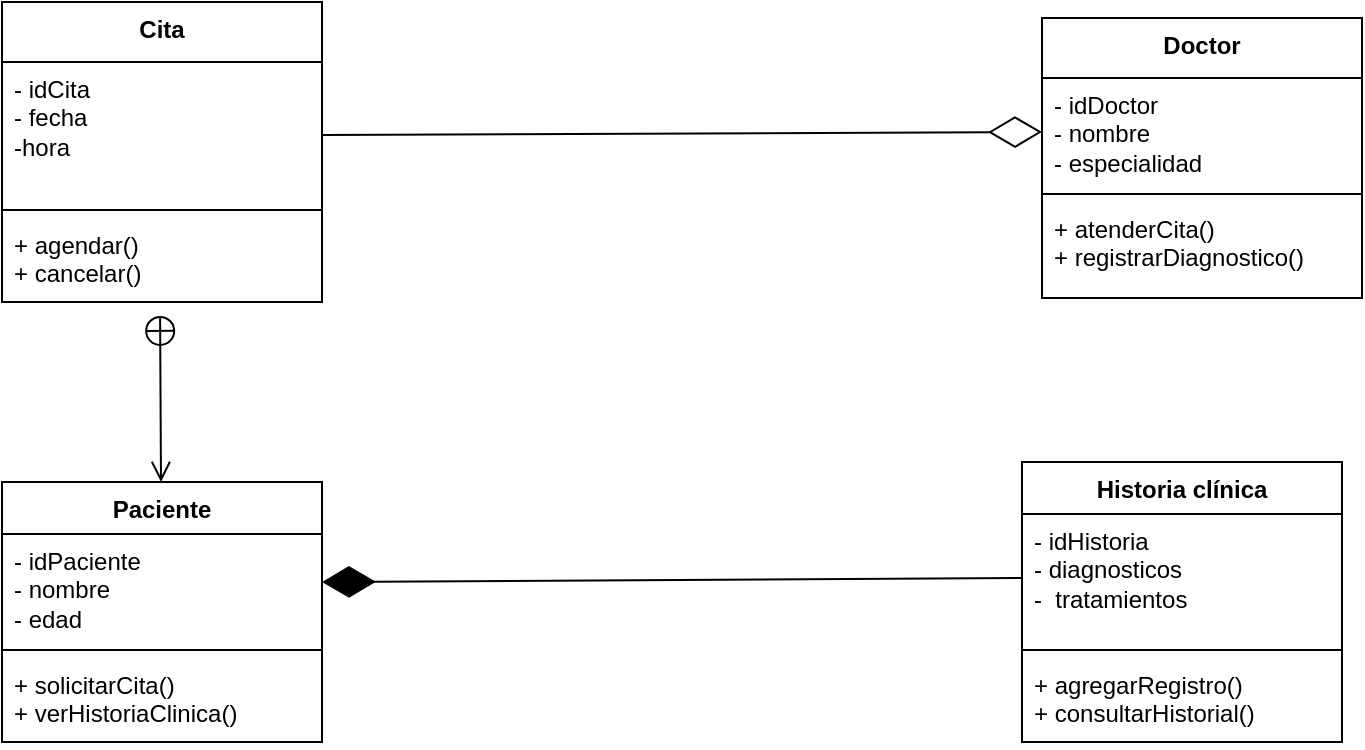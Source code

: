 <mxfile version="28.1.1">
  <diagram name="Página-1" id="mvyDUlN-5cX_TWssloIU">
    <mxGraphModel dx="1025" dy="431" grid="1" gridSize="10" guides="1" tooltips="1" connect="1" arrows="1" fold="1" page="1" pageScale="1" pageWidth="827" pageHeight="1169" math="0" shadow="0">
      <root>
        <mxCell id="0" />
        <mxCell id="1" parent="0" />
        <mxCell id="O8-moAKnwsxe_i0aEWhu-2" value="Doctor" style="swimlane;fontStyle=1;align=center;verticalAlign=top;childLayout=stackLayout;horizontal=1;startSize=30;horizontalStack=0;resizeParent=1;resizeParentMax=0;resizeLast=0;collapsible=1;marginBottom=0;whiteSpace=wrap;html=1;" vertex="1" parent="1">
          <mxGeometry x="580" y="78" width="160" height="140" as="geometry" />
        </mxCell>
        <mxCell id="O8-moAKnwsxe_i0aEWhu-3" value="- idDoctor&lt;div&gt;- nombre&lt;/div&gt;&lt;div&gt;- especialidad&lt;/div&gt;" style="text;strokeColor=none;fillColor=none;align=left;verticalAlign=top;spacingLeft=4;spacingRight=4;overflow=hidden;rotatable=0;points=[[0,0.5],[1,0.5]];portConstraint=eastwest;whiteSpace=wrap;html=1;" vertex="1" parent="O8-moAKnwsxe_i0aEWhu-2">
          <mxGeometry y="30" width="160" height="54" as="geometry" />
        </mxCell>
        <mxCell id="O8-moAKnwsxe_i0aEWhu-4" value="" style="line;strokeWidth=1;fillColor=none;align=left;verticalAlign=middle;spacingTop=-1;spacingLeft=3;spacingRight=3;rotatable=0;labelPosition=right;points=[];portConstraint=eastwest;strokeColor=inherit;" vertex="1" parent="O8-moAKnwsxe_i0aEWhu-2">
          <mxGeometry y="84" width="160" height="8" as="geometry" />
        </mxCell>
        <mxCell id="O8-moAKnwsxe_i0aEWhu-5" value="+ atenderCita()&lt;div&gt;+ registrarDiagnostico()&lt;/div&gt;" style="text;strokeColor=none;fillColor=none;align=left;verticalAlign=top;spacingLeft=4;spacingRight=4;overflow=hidden;rotatable=0;points=[[0,0.5],[1,0.5]];portConstraint=eastwest;whiteSpace=wrap;html=1;" vertex="1" parent="O8-moAKnwsxe_i0aEWhu-2">
          <mxGeometry y="92" width="160" height="48" as="geometry" />
        </mxCell>
        <mxCell id="O8-moAKnwsxe_i0aEWhu-6" value="Cita" style="swimlane;fontStyle=1;align=center;verticalAlign=top;childLayout=stackLayout;horizontal=1;startSize=30;horizontalStack=0;resizeParent=1;resizeParentMax=0;resizeLast=0;collapsible=1;marginBottom=0;whiteSpace=wrap;html=1;" vertex="1" parent="1">
          <mxGeometry x="60" y="70" width="160" height="150" as="geometry">
            <mxRectangle x="240" y="130" width="70" height="30" as="alternateBounds" />
          </mxGeometry>
        </mxCell>
        <mxCell id="O8-moAKnwsxe_i0aEWhu-7" value="- idCita&lt;div&gt;&lt;span style=&quot;background-color: transparent; color: light-dark(rgb(0, 0, 0), rgb(255, 255, 255));&quot;&gt;- fecha&amp;nbsp;&lt;/span&gt;&lt;/div&gt;&lt;div&gt;&lt;span style=&quot;background-color: transparent; color: light-dark(rgb(0, 0, 0), rgb(255, 255, 255));&quot;&gt;-hora&lt;/span&gt;&lt;/div&gt;" style="text;strokeColor=none;fillColor=none;align=left;verticalAlign=top;spacingLeft=4;spacingRight=4;overflow=hidden;rotatable=0;points=[[0,0.5],[1,0.5]];portConstraint=eastwest;whiteSpace=wrap;html=1;" vertex="1" parent="O8-moAKnwsxe_i0aEWhu-6">
          <mxGeometry y="30" width="160" height="70" as="geometry" />
        </mxCell>
        <mxCell id="O8-moAKnwsxe_i0aEWhu-8" value="" style="line;strokeWidth=1;fillColor=none;align=left;verticalAlign=middle;spacingTop=-1;spacingLeft=3;spacingRight=3;rotatable=0;labelPosition=right;points=[];portConstraint=eastwest;strokeColor=inherit;" vertex="1" parent="O8-moAKnwsxe_i0aEWhu-6">
          <mxGeometry y="100" width="160" height="8" as="geometry" />
        </mxCell>
        <mxCell id="O8-moAKnwsxe_i0aEWhu-9" value="+ agendar()&amp;nbsp;&lt;div&gt;+ cancelar()&lt;div&gt;&lt;br&gt;&lt;/div&gt;&lt;/div&gt;" style="text;strokeColor=none;fillColor=none;align=left;verticalAlign=top;spacingLeft=4;spacingRight=4;overflow=hidden;rotatable=0;points=[[0,0.5],[1,0.5]];portConstraint=eastwest;whiteSpace=wrap;html=1;" vertex="1" parent="O8-moAKnwsxe_i0aEWhu-6">
          <mxGeometry y="108" width="160" height="42" as="geometry" />
        </mxCell>
        <mxCell id="O8-moAKnwsxe_i0aEWhu-10" value="Paciente" style="swimlane;fontStyle=1;align=center;verticalAlign=top;childLayout=stackLayout;horizontal=1;startSize=26;horizontalStack=0;resizeParent=1;resizeParentMax=0;resizeLast=0;collapsible=1;marginBottom=0;whiteSpace=wrap;html=1;" vertex="1" parent="1">
          <mxGeometry x="60" y="310" width="160" height="130" as="geometry" />
        </mxCell>
        <mxCell id="O8-moAKnwsxe_i0aEWhu-11" value="- idPaciente&lt;div&gt;- nombre&lt;/div&gt;&lt;div&gt;- edad&lt;/div&gt;" style="text;strokeColor=none;fillColor=none;align=left;verticalAlign=top;spacingLeft=4;spacingRight=4;overflow=hidden;rotatable=0;points=[[0,0.5],[1,0.5]];portConstraint=eastwest;whiteSpace=wrap;html=1;" vertex="1" parent="O8-moAKnwsxe_i0aEWhu-10">
          <mxGeometry y="26" width="160" height="54" as="geometry" />
        </mxCell>
        <mxCell id="O8-moAKnwsxe_i0aEWhu-12" value="" style="line;strokeWidth=1;fillColor=none;align=left;verticalAlign=middle;spacingTop=-1;spacingLeft=3;spacingRight=3;rotatable=0;labelPosition=right;points=[];portConstraint=eastwest;strokeColor=inherit;" vertex="1" parent="O8-moAKnwsxe_i0aEWhu-10">
          <mxGeometry y="80" width="160" height="8" as="geometry" />
        </mxCell>
        <mxCell id="O8-moAKnwsxe_i0aEWhu-13" value="+ solicitarCita()&amp;nbsp;&lt;div&gt;+ verHistoriaClinica()&lt;/div&gt;" style="text;strokeColor=none;fillColor=none;align=left;verticalAlign=top;spacingLeft=4;spacingRight=4;overflow=hidden;rotatable=0;points=[[0,0.5],[1,0.5]];portConstraint=eastwest;whiteSpace=wrap;html=1;" vertex="1" parent="O8-moAKnwsxe_i0aEWhu-10">
          <mxGeometry y="88" width="160" height="42" as="geometry" />
        </mxCell>
        <mxCell id="O8-moAKnwsxe_i0aEWhu-14" value="Historia clínica" style="swimlane;fontStyle=1;align=center;verticalAlign=top;childLayout=stackLayout;horizontal=1;startSize=26;horizontalStack=0;resizeParent=1;resizeParentMax=0;resizeLast=0;collapsible=1;marginBottom=0;whiteSpace=wrap;html=1;" vertex="1" parent="1">
          <mxGeometry x="570" y="300" width="160" height="140" as="geometry" />
        </mxCell>
        <mxCell id="O8-moAKnwsxe_i0aEWhu-15" value="- idHistoria&amp;nbsp;&lt;div&gt;- diagnosticos&lt;/div&gt;&lt;div&gt;-&amp;nbsp; tratamientos&lt;/div&gt;" style="text;strokeColor=none;fillColor=none;align=left;verticalAlign=top;spacingLeft=4;spacingRight=4;overflow=hidden;rotatable=0;points=[[0,0.5],[1,0.5]];portConstraint=eastwest;whiteSpace=wrap;html=1;" vertex="1" parent="O8-moAKnwsxe_i0aEWhu-14">
          <mxGeometry y="26" width="160" height="64" as="geometry" />
        </mxCell>
        <mxCell id="O8-moAKnwsxe_i0aEWhu-16" value="" style="line;strokeWidth=1;fillColor=none;align=left;verticalAlign=middle;spacingTop=-1;spacingLeft=3;spacingRight=3;rotatable=0;labelPosition=right;points=[];portConstraint=eastwest;strokeColor=inherit;" vertex="1" parent="O8-moAKnwsxe_i0aEWhu-14">
          <mxGeometry y="90" width="160" height="8" as="geometry" />
        </mxCell>
        <mxCell id="O8-moAKnwsxe_i0aEWhu-17" value="+ agregarRegistro()&lt;div&gt;+ consultarHistorial()&lt;/div&gt;" style="text;strokeColor=none;fillColor=none;align=left;verticalAlign=top;spacingLeft=4;spacingRight=4;overflow=hidden;rotatable=0;points=[[0,0.5],[1,0.5]];portConstraint=eastwest;whiteSpace=wrap;html=1;" vertex="1" parent="O8-moAKnwsxe_i0aEWhu-14">
          <mxGeometry y="98" width="160" height="42" as="geometry" />
        </mxCell>
        <mxCell id="O8-moAKnwsxe_i0aEWhu-18" value="" style="endArrow=diamondThin;endFill=0;endSize=24;html=1;rounded=0;entryX=0;entryY=0.5;entryDx=0;entryDy=0;" edge="1" parent="1" target="O8-moAKnwsxe_i0aEWhu-3">
          <mxGeometry width="160" relative="1" as="geometry">
            <mxPoint x="220" y="136.5" as="sourcePoint" />
            <mxPoint x="380" y="136.5" as="targetPoint" />
          </mxGeometry>
        </mxCell>
        <mxCell id="O8-moAKnwsxe_i0aEWhu-19" value="" style="endArrow=diamondThin;endFill=1;endSize=24;html=1;rounded=0;exitX=0;exitY=0.5;exitDx=0;exitDy=0;" edge="1" parent="1" source="O8-moAKnwsxe_i0aEWhu-15">
          <mxGeometry width="160" relative="1" as="geometry">
            <mxPoint x="400" y="360" as="sourcePoint" />
            <mxPoint x="220" y="360" as="targetPoint" />
          </mxGeometry>
        </mxCell>
        <mxCell id="O8-moAKnwsxe_i0aEWhu-20" value="" style="endArrow=open;startArrow=circlePlus;endFill=0;startFill=0;endSize=8;html=1;rounded=0;exitX=0.494;exitY=1.154;exitDx=0;exitDy=0;exitPerimeter=0;" edge="1" parent="1" source="O8-moAKnwsxe_i0aEWhu-9">
          <mxGeometry width="160" relative="1" as="geometry">
            <mxPoint x="139.5" y="210" as="sourcePoint" />
            <mxPoint x="139.5" y="310" as="targetPoint" />
          </mxGeometry>
        </mxCell>
      </root>
    </mxGraphModel>
  </diagram>
</mxfile>
